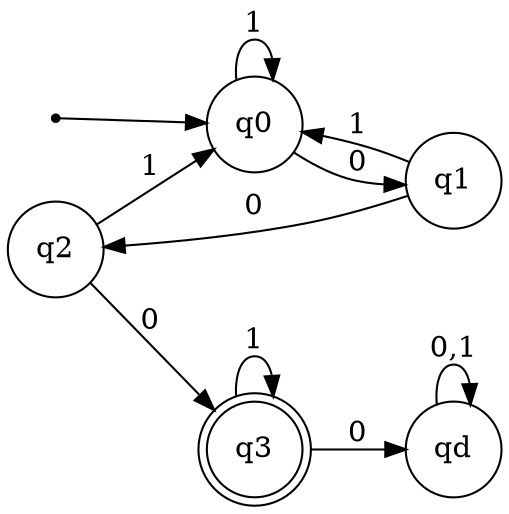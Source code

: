 digraph DFA {
    rankdir=LR;
    size="8,5";

    // Accepting state
    node [shape = doublecircle];
    q3;

    // Non-accepting states
    node [shape = circle];
    q0 q1 q2 qd;

    // Invisible start arrow
    start [shape=point];
    start -> q0;

    // Transitions from q0
    q0 -> q1 [label = "0"];
    q0 -> q0 [label = "1"];

    // Transitions from q1
    q1 -> q2 [label = "0"];
    q1 -> q0 [label = "1"];

    // Transitions from q2
    q2 -> q3 [label = "0"];
    q2 -> q0 [label = "1"];

    // Transitions from q3 (accepting state)
    q3 -> qd [label = "0"];     // a fourth zero → dead
    q3 -> q3 [label = "1"];     // stay accepting on 1’s

    // Dead state qd
    qd -> qd [label = "0,1"];
}
